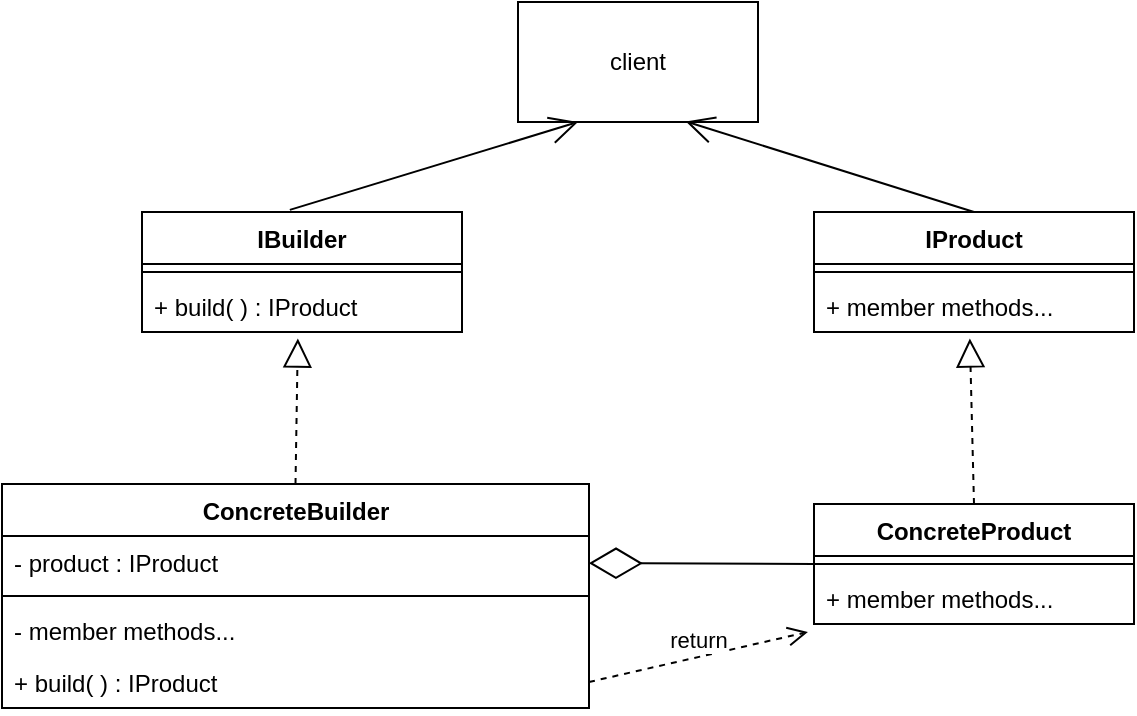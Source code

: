 <mxfile version="26.0.16" pages="2">
  <diagram id="C5RBs43oDa-KdzZeNtuy" name="theory">
    <mxGraphModel dx="1024" dy="499" grid="0" gridSize="10" guides="1" tooltips="1" connect="1" arrows="1" fold="1" page="1" pageScale="1" pageWidth="827" pageHeight="1169" math="0" shadow="0">
      <root>
        <mxCell id="WIyWlLk6GJQsqaUBKTNV-0" />
        <mxCell id="WIyWlLk6GJQsqaUBKTNV-1" parent="WIyWlLk6GJQsqaUBKTNV-0" />
        <mxCell id="0mSVWusYjBxYVpm7WllX-0" value="IProduct" style="swimlane;fontStyle=1;align=center;verticalAlign=top;childLayout=stackLayout;horizontal=1;startSize=26;horizontalStack=0;resizeParent=1;resizeParentMax=0;resizeLast=0;collapsible=1;marginBottom=0;whiteSpace=wrap;html=1;" vertex="1" parent="WIyWlLk6GJQsqaUBKTNV-1">
          <mxGeometry x="722" y="327" width="160" height="60" as="geometry" />
        </mxCell>
        <mxCell id="0mSVWusYjBxYVpm7WllX-2" value="" style="line;strokeWidth=1;fillColor=none;align=left;verticalAlign=middle;spacingTop=-1;spacingLeft=3;spacingRight=3;rotatable=0;labelPosition=right;points=[];portConstraint=eastwest;strokeColor=inherit;" vertex="1" parent="0mSVWusYjBxYVpm7WllX-0">
          <mxGeometry y="26" width="160" height="8" as="geometry" />
        </mxCell>
        <mxCell id="0mSVWusYjBxYVpm7WllX-3" value="+ member methods..." style="text;strokeColor=none;fillColor=none;align=left;verticalAlign=top;spacingLeft=4;spacingRight=4;overflow=hidden;rotatable=0;points=[[0,0.5],[1,0.5]];portConstraint=eastwest;whiteSpace=wrap;html=1;" vertex="1" parent="0mSVWusYjBxYVpm7WllX-0">
          <mxGeometry y="34" width="160" height="26" as="geometry" />
        </mxCell>
        <mxCell id="0mSVWusYjBxYVpm7WllX-4" value="ConcreteProduct" style="swimlane;fontStyle=1;align=center;verticalAlign=top;childLayout=stackLayout;horizontal=1;startSize=26;horizontalStack=0;resizeParent=1;resizeParentMax=0;resizeLast=0;collapsible=1;marginBottom=0;whiteSpace=wrap;html=1;" vertex="1" parent="WIyWlLk6GJQsqaUBKTNV-1">
          <mxGeometry x="722" y="473" width="160" height="60" as="geometry" />
        </mxCell>
        <mxCell id="0mSVWusYjBxYVpm7WllX-6" value="" style="line;strokeWidth=1;fillColor=none;align=left;verticalAlign=middle;spacingTop=-1;spacingLeft=3;spacingRight=3;rotatable=0;labelPosition=right;points=[];portConstraint=eastwest;strokeColor=inherit;" vertex="1" parent="0mSVWusYjBxYVpm7WllX-4">
          <mxGeometry y="26" width="160" height="8" as="geometry" />
        </mxCell>
        <mxCell id="0mSVWusYjBxYVpm7WllX-7" value="+ member methods..." style="text;strokeColor=none;fillColor=none;align=left;verticalAlign=top;spacingLeft=4;spacingRight=4;overflow=hidden;rotatable=0;points=[[0,0.5],[1,0.5]];portConstraint=eastwest;whiteSpace=wrap;html=1;" vertex="1" parent="0mSVWusYjBxYVpm7WllX-4">
          <mxGeometry y="34" width="160" height="26" as="geometry" />
        </mxCell>
        <mxCell id="0mSVWusYjBxYVpm7WllX-8" value="" style="endArrow=block;dashed=1;endFill=0;endSize=12;html=1;rounded=0;exitX=0.5;exitY=0;exitDx=0;exitDy=0;entryX=0.487;entryY=1.125;entryDx=0;entryDy=0;entryPerimeter=0;" edge="1" parent="WIyWlLk6GJQsqaUBKTNV-1" source="0mSVWusYjBxYVpm7WllX-4" target="0mSVWusYjBxYVpm7WllX-3">
          <mxGeometry width="160" relative="1" as="geometry">
            <mxPoint x="893" y="543" as="sourcePoint" />
            <mxPoint x="1053" y="543" as="targetPoint" />
          </mxGeometry>
        </mxCell>
        <mxCell id="0mSVWusYjBxYVpm7WllX-9" value="IBuilder" style="swimlane;fontStyle=1;align=center;verticalAlign=top;childLayout=stackLayout;horizontal=1;startSize=26;horizontalStack=0;resizeParent=1;resizeParentMax=0;resizeLast=0;collapsible=1;marginBottom=0;whiteSpace=wrap;html=1;" vertex="1" parent="WIyWlLk6GJQsqaUBKTNV-1">
          <mxGeometry x="386" y="327" width="160" height="60" as="geometry" />
        </mxCell>
        <mxCell id="0mSVWusYjBxYVpm7WllX-10" value="" style="line;strokeWidth=1;fillColor=none;align=left;verticalAlign=middle;spacingTop=-1;spacingLeft=3;spacingRight=3;rotatable=0;labelPosition=right;points=[];portConstraint=eastwest;strokeColor=inherit;" vertex="1" parent="0mSVWusYjBxYVpm7WllX-9">
          <mxGeometry y="26" width="160" height="8" as="geometry" />
        </mxCell>
        <mxCell id="0mSVWusYjBxYVpm7WllX-11" value="+ build( ) : IProduct" style="text;strokeColor=none;fillColor=none;align=left;verticalAlign=top;spacingLeft=4;spacingRight=4;overflow=hidden;rotatable=0;points=[[0,0.5],[1,0.5]];portConstraint=eastwest;whiteSpace=wrap;html=1;" vertex="1" parent="0mSVWusYjBxYVpm7WllX-9">
          <mxGeometry y="34" width="160" height="26" as="geometry" />
        </mxCell>
        <mxCell id="0mSVWusYjBxYVpm7WllX-12" value="ConcreteBuilder" style="swimlane;fontStyle=1;align=center;verticalAlign=top;childLayout=stackLayout;horizontal=1;startSize=26;horizontalStack=0;resizeParent=1;resizeParentMax=0;resizeLast=0;collapsible=1;marginBottom=0;whiteSpace=wrap;html=1;" vertex="1" parent="WIyWlLk6GJQsqaUBKTNV-1">
          <mxGeometry x="316" y="463" width="293.5" height="112" as="geometry" />
        </mxCell>
        <mxCell id="0mSVWusYjBxYVpm7WllX-16" value="- product : IProduct" style="text;strokeColor=none;fillColor=none;align=left;verticalAlign=top;spacingLeft=4;spacingRight=4;overflow=hidden;rotatable=0;points=[[0,0.5],[1,0.5]];portConstraint=eastwest;whiteSpace=wrap;html=1;" vertex="1" parent="0mSVWusYjBxYVpm7WllX-12">
          <mxGeometry y="26" width="293.5" height="26" as="geometry" />
        </mxCell>
        <mxCell id="0mSVWusYjBxYVpm7WllX-13" value="" style="line;strokeWidth=1;fillColor=none;align=left;verticalAlign=middle;spacingTop=-1;spacingLeft=3;spacingRight=3;rotatable=0;labelPosition=right;points=[];portConstraint=eastwest;strokeColor=inherit;" vertex="1" parent="0mSVWusYjBxYVpm7WllX-12">
          <mxGeometry y="52" width="293.5" height="8" as="geometry" />
        </mxCell>
        <mxCell id="0mSVWusYjBxYVpm7WllX-14" value="- member methods..." style="text;strokeColor=none;fillColor=none;align=left;verticalAlign=top;spacingLeft=4;spacingRight=4;overflow=hidden;rotatable=0;points=[[0,0.5],[1,0.5]];portConstraint=eastwest;whiteSpace=wrap;html=1;" vertex="1" parent="0mSVWusYjBxYVpm7WllX-12">
          <mxGeometry y="60" width="293.5" height="26" as="geometry" />
        </mxCell>
        <mxCell id="0mSVWusYjBxYVpm7WllX-19" value="+ build( ) : IProduct" style="text;strokeColor=none;fillColor=none;align=left;verticalAlign=top;spacingLeft=4;spacingRight=4;overflow=hidden;rotatable=0;points=[[0,0.5],[1,0.5]];portConstraint=eastwest;whiteSpace=wrap;html=1;" vertex="1" parent="0mSVWusYjBxYVpm7WllX-12">
          <mxGeometry y="86" width="293.5" height="26" as="geometry" />
        </mxCell>
        <mxCell id="0mSVWusYjBxYVpm7WllX-15" value="" style="endArrow=block;dashed=1;endFill=0;endSize=12;html=1;rounded=0;exitX=0.5;exitY=0;exitDx=0;exitDy=0;entryX=0.487;entryY=1.125;entryDx=0;entryDy=0;entryPerimeter=0;" edge="1" parent="WIyWlLk6GJQsqaUBKTNV-1" source="0mSVWusYjBxYVpm7WllX-12" target="0mSVWusYjBxYVpm7WllX-11">
          <mxGeometry width="160" relative="1" as="geometry">
            <mxPoint x="563" y="543" as="sourcePoint" />
            <mxPoint x="723" y="543" as="targetPoint" />
          </mxGeometry>
        </mxCell>
        <mxCell id="0mSVWusYjBxYVpm7WllX-20" value="client" style="rounded=0;whiteSpace=wrap;html=1;" vertex="1" parent="WIyWlLk6GJQsqaUBKTNV-1">
          <mxGeometry x="574" y="222" width="120" height="60" as="geometry" />
        </mxCell>
        <mxCell id="0mSVWusYjBxYVpm7WllX-21" value="" style="endArrow=diamondThin;endFill=0;endSize=24;html=1;rounded=0;exitX=0;exitY=0.5;exitDx=0;exitDy=0;" edge="1" parent="WIyWlLk6GJQsqaUBKTNV-1" source="0mSVWusYjBxYVpm7WllX-4" target="0mSVWusYjBxYVpm7WllX-16">
          <mxGeometry width="160" relative="1" as="geometry">
            <mxPoint x="721" y="505" as="sourcePoint" />
            <mxPoint x="711" y="352" as="targetPoint" />
          </mxGeometry>
        </mxCell>
        <mxCell id="0mSVWusYjBxYVpm7WllX-22" value="return" style="html=1;verticalAlign=bottom;endArrow=open;dashed=1;endSize=8;curved=0;rounded=0;exitX=1;exitY=0.5;exitDx=0;exitDy=0;entryX=-0.019;entryY=1.154;entryDx=0;entryDy=0;entryPerimeter=0;" edge="1" parent="WIyWlLk6GJQsqaUBKTNV-1" source="0mSVWusYjBxYVpm7WllX-19" target="0mSVWusYjBxYVpm7WllX-7">
          <mxGeometry relative="1" as="geometry">
            <mxPoint x="524" y="726" as="sourcePoint" />
            <mxPoint x="444" y="726" as="targetPoint" />
          </mxGeometry>
        </mxCell>
        <mxCell id="0mSVWusYjBxYVpm7WllX-24" value="" style="endArrow=open;endFill=1;endSize=12;html=1;rounded=0;entryX=0.25;entryY=1;entryDx=0;entryDy=0;exitX=0.462;exitY=-0.018;exitDx=0;exitDy=0;exitPerimeter=0;" edge="1" parent="WIyWlLk6GJQsqaUBKTNV-1" source="0mSVWusYjBxYVpm7WllX-9" target="0mSVWusYjBxYVpm7WllX-20">
          <mxGeometry width="160" relative="1" as="geometry">
            <mxPoint x="597" y="234" as="sourcePoint" />
            <mxPoint x="419" y="178" as="targetPoint" />
          </mxGeometry>
        </mxCell>
        <mxCell id="0mSVWusYjBxYVpm7WllX-25" value="" style="endArrow=open;endFill=1;endSize=12;html=1;rounded=0;exitX=0.5;exitY=0;exitDx=0;exitDy=0;entryX=0.699;entryY=0.995;entryDx=0;entryDy=0;entryPerimeter=0;" edge="1" parent="WIyWlLk6GJQsqaUBKTNV-1" source="0mSVWusYjBxYVpm7WllX-0" target="0mSVWusYjBxYVpm7WllX-20">
          <mxGeometry width="160" relative="1" as="geometry">
            <mxPoint x="313" y="442" as="sourcePoint" />
            <mxPoint x="473" y="442" as="targetPoint" />
          </mxGeometry>
        </mxCell>
      </root>
    </mxGraphModel>
  </diagram>
  <diagram id="hxaCKCF0SJqv9T6rKnqF" name="app">
    <mxGraphModel dx="775" dy="378" grid="0" gridSize="10" guides="1" tooltips="1" connect="1" arrows="1" fold="1" page="1" pageScale="1" pageWidth="850" pageHeight="1100" math="0" shadow="0">
      <root>
        <mxCell id="0" />
        <mxCell id="1" parent="0" />
        <mxCell id="OgXrERW6iNx65XjbAF38-1" value="ISignupDialog" style="swimlane;fontStyle=1;align=center;verticalAlign=top;childLayout=stackLayout;horizontal=1;startSize=26;horizontalStack=0;resizeParent=1;resizeParentMax=0;resizeLast=0;collapsible=1;marginBottom=0;whiteSpace=wrap;html=1;" vertex="1" parent="1">
          <mxGeometry x="571" y="350" width="160" height="60" as="geometry" />
        </mxCell>
        <mxCell id="OgXrERW6iNx65XjbAF38-2" value="" style="line;strokeWidth=1;fillColor=none;align=left;verticalAlign=middle;spacingTop=-1;spacingLeft=3;spacingRight=3;rotatable=0;labelPosition=right;points=[];portConstraint=eastwest;strokeColor=inherit;" vertex="1" parent="OgXrERW6iNx65XjbAF38-1">
          <mxGeometry y="26" width="160" height="8" as="geometry" />
        </mxCell>
        <mxCell id="OgXrERW6iNx65XjbAF38-3" value="+ add_widget( widget )" style="text;strokeColor=none;fillColor=none;align=left;verticalAlign=top;spacingLeft=4;spacingRight=4;overflow=hidden;rotatable=0;points=[[0,0.5],[1,0.5]];portConstraint=eastwest;whiteSpace=wrap;html=1;" vertex="1" parent="OgXrERW6iNx65XjbAF38-1">
          <mxGeometry y="34" width="160" height="26" as="geometry" />
        </mxCell>
        <mxCell id="OgXrERW6iNx65XjbAF38-4" value="SignupDialog" style="swimlane;fontStyle=1;align=center;verticalAlign=top;childLayout=stackLayout;horizontal=1;startSize=26;horizontalStack=0;resizeParent=1;resizeParentMax=0;resizeLast=0;collapsible=1;marginBottom=0;whiteSpace=wrap;html=1;" vertex="1" parent="1">
          <mxGeometry x="571" y="496" width="160" height="60" as="geometry" />
        </mxCell>
        <mxCell id="OgXrERW6iNx65XjbAF38-5" value="" style="line;strokeWidth=1;fillColor=none;align=left;verticalAlign=middle;spacingTop=-1;spacingLeft=3;spacingRight=3;rotatable=0;labelPosition=right;points=[];portConstraint=eastwest;strokeColor=inherit;" vertex="1" parent="OgXrERW6iNx65XjbAF38-4">
          <mxGeometry y="26" width="160" height="8" as="geometry" />
        </mxCell>
        <mxCell id="OgXrERW6iNx65XjbAF38-6" value="+ add_widget( widget )" style="text;strokeColor=none;fillColor=none;align=left;verticalAlign=top;spacingLeft=4;spacingRight=4;overflow=hidden;rotatable=0;points=[[0,0.5],[1,0.5]];portConstraint=eastwest;whiteSpace=wrap;html=1;" vertex="1" parent="OgXrERW6iNx65XjbAF38-4">
          <mxGeometry y="34" width="160" height="26" as="geometry" />
        </mxCell>
        <mxCell id="OgXrERW6iNx65XjbAF38-7" value="" style="endArrow=block;dashed=1;endFill=0;endSize=12;html=1;rounded=0;exitX=0.5;exitY=0;exitDx=0;exitDy=0;entryX=0.487;entryY=1.125;entryDx=0;entryDy=0;entryPerimeter=0;" edge="1" parent="1" source="OgXrERW6iNx65XjbAF38-4" target="OgXrERW6iNx65XjbAF38-3">
          <mxGeometry width="160" relative="1" as="geometry">
            <mxPoint x="742" y="566" as="sourcePoint" />
            <mxPoint x="902" y="566" as="targetPoint" />
          </mxGeometry>
        </mxCell>
        <mxCell id="OgXrERW6iNx65XjbAF38-8" value="ISignupDialogBuilder" style="swimlane;fontStyle=1;align=center;verticalAlign=top;childLayout=stackLayout;horizontal=1;startSize=26;horizontalStack=0;resizeParent=1;resizeParentMax=0;resizeLast=0;collapsible=1;marginBottom=0;whiteSpace=wrap;html=1;" vertex="1" parent="1">
          <mxGeometry x="235" y="350" width="160" height="60" as="geometry" />
        </mxCell>
        <mxCell id="OgXrERW6iNx65XjbAF38-9" value="" style="line;strokeWidth=1;fillColor=none;align=left;verticalAlign=middle;spacingTop=-1;spacingLeft=3;spacingRight=3;rotatable=0;labelPosition=right;points=[];portConstraint=eastwest;strokeColor=inherit;" vertex="1" parent="OgXrERW6iNx65XjbAF38-8">
          <mxGeometry y="26" width="160" height="8" as="geometry" />
        </mxCell>
        <mxCell id="OgXrERW6iNx65XjbAF38-10" value="+ build( ) : ISignupDialog" style="text;strokeColor=none;fillColor=none;align=left;verticalAlign=top;spacingLeft=4;spacingRight=4;overflow=hidden;rotatable=0;points=[[0,0.5],[1,0.5]];portConstraint=eastwest;whiteSpace=wrap;html=1;" vertex="1" parent="OgXrERW6iNx65XjbAF38-8">
          <mxGeometry y="34" width="160" height="26" as="geometry" />
        </mxCell>
        <mxCell id="OgXrERW6iNx65XjbAF38-11" value="SignupDialogBuilderV1" style="swimlane;fontStyle=1;align=center;verticalAlign=top;childLayout=stackLayout;horizontal=1;startSize=26;horizontalStack=0;resizeParent=1;resizeParentMax=0;resizeLast=0;collapsible=1;marginBottom=0;whiteSpace=wrap;html=1;" vertex="1" parent="1">
          <mxGeometry x="165" y="486" width="293.5" height="164" as="geometry" />
        </mxCell>
        <mxCell id="OgXrERW6iNx65XjbAF38-12" value="- signup_dialog : ISignupDialog" style="text;strokeColor=none;fillColor=none;align=left;verticalAlign=top;spacingLeft=4;spacingRight=4;overflow=hidden;rotatable=0;points=[[0,0.5],[1,0.5]];portConstraint=eastwest;whiteSpace=wrap;html=1;" vertex="1" parent="OgXrERW6iNx65XjbAF38-11">
          <mxGeometry y="26" width="293.5" height="26" as="geometry" />
        </mxCell>
        <mxCell id="OgXrERW6iNx65XjbAF38-13" value="" style="line;strokeWidth=1;fillColor=none;align=left;verticalAlign=middle;spacingTop=-1;spacingLeft=3;spacingRight=3;rotatable=0;labelPosition=right;points=[];portConstraint=eastwest;strokeColor=inherit;" vertex="1" parent="OgXrERW6iNx65XjbAF38-11">
          <mxGeometry y="52" width="293.5" height="8" as="geometry" />
        </mxCell>
        <mxCell id="OgXrERW6iNx65XjbAF38-14" value="- build_logo( widget ) : SignupDialogBuilderV1" style="text;strokeColor=none;fillColor=none;align=left;verticalAlign=top;spacingLeft=4;spacingRight=4;overflow=hidden;rotatable=0;points=[[0,0.5],[1,0.5]];portConstraint=eastwest;whiteSpace=wrap;html=1;" vertex="1" parent="OgXrERW6iNx65XjbAF38-11">
          <mxGeometry y="60" width="293.5" height="26" as="geometry" />
        </mxCell>
        <mxCell id="OgXrERW6iNx65XjbAF38-15" value="- build_input_fields( widget ) : SignupBuilderV1" style="text;strokeColor=none;fillColor=none;align=left;verticalAlign=top;spacingLeft=4;spacingRight=4;overflow=hidden;rotatable=0;points=[[0,0.5],[1,0.5]];portConstraint=eastwest;whiteSpace=wrap;html=1;" vertex="1" parent="OgXrERW6iNx65XjbAF38-11">
          <mxGeometry y="86" width="293.5" height="26" as="geometry" />
        </mxCell>
        <mxCell id="OgXrERW6iNx65XjbAF38-16" value="- build_button( widget ) : SignupBuilderV1" style="text;strokeColor=none;fillColor=none;align=left;verticalAlign=top;spacingLeft=4;spacingRight=4;overflow=hidden;rotatable=0;points=[[0,0.5],[1,0.5]];portConstraint=eastwest;whiteSpace=wrap;html=1;" vertex="1" parent="OgXrERW6iNx65XjbAF38-11">
          <mxGeometry y="112" width="293.5" height="26" as="geometry" />
        </mxCell>
        <mxCell id="OgXrERW6iNx65XjbAF38-17" value="+ build( ) : ISignupDialog" style="text;strokeColor=none;fillColor=none;align=left;verticalAlign=top;spacingLeft=4;spacingRight=4;overflow=hidden;rotatable=0;points=[[0,0.5],[1,0.5]];portConstraint=eastwest;whiteSpace=wrap;html=1;" vertex="1" parent="OgXrERW6iNx65XjbAF38-11">
          <mxGeometry y="138" width="293.5" height="26" as="geometry" />
        </mxCell>
        <mxCell id="OgXrERW6iNx65XjbAF38-18" value="" style="endArrow=block;dashed=1;endFill=0;endSize=12;html=1;rounded=0;exitX=0.5;exitY=0;exitDx=0;exitDy=0;entryX=0.487;entryY=1.125;entryDx=0;entryDy=0;entryPerimeter=0;" edge="1" parent="1" source="OgXrERW6iNx65XjbAF38-11" target="OgXrERW6iNx65XjbAF38-10">
          <mxGeometry width="160" relative="1" as="geometry">
            <mxPoint x="412" y="566" as="sourcePoint" />
            <mxPoint x="572" y="566" as="targetPoint" />
          </mxGeometry>
        </mxCell>
        <mxCell id="OgXrERW6iNx65XjbAF38-19" value="client" style="rounded=0;whiteSpace=wrap;html=1;" vertex="1" parent="1">
          <mxGeometry x="423" y="245" width="120" height="60" as="geometry" />
        </mxCell>
        <mxCell id="OgXrERW6iNx65XjbAF38-20" value="" style="endArrow=diamondThin;endFill=0;endSize=24;html=1;rounded=0;exitX=0;exitY=0.5;exitDx=0;exitDy=0;" edge="1" parent="1" source="OgXrERW6iNx65XjbAF38-4" target="OgXrERW6iNx65XjbAF38-12">
          <mxGeometry width="160" relative="1" as="geometry">
            <mxPoint x="570" y="528" as="sourcePoint" />
            <mxPoint x="560" y="375" as="targetPoint" />
          </mxGeometry>
        </mxCell>
        <mxCell id="OgXrERW6iNx65XjbAF38-21" value="return" style="html=1;verticalAlign=bottom;endArrow=open;dashed=1;endSize=8;curved=0;rounded=0;exitX=1;exitY=0.5;exitDx=0;exitDy=0;entryX=-0.019;entryY=1.154;entryDx=0;entryDy=0;entryPerimeter=0;" edge="1" parent="1" source="OgXrERW6iNx65XjbAF38-17" target="OgXrERW6iNx65XjbAF38-6">
          <mxGeometry relative="1" as="geometry">
            <mxPoint x="373" y="749" as="sourcePoint" />
            <mxPoint x="293" y="749" as="targetPoint" />
          </mxGeometry>
        </mxCell>
        <mxCell id="OgXrERW6iNx65XjbAF38-22" value="" style="endArrow=open;endFill=1;endSize=12;html=1;rounded=0;entryX=0.25;entryY=1;entryDx=0;entryDy=0;exitX=0.462;exitY=-0.018;exitDx=0;exitDy=0;exitPerimeter=0;" edge="1" parent="1" source="OgXrERW6iNx65XjbAF38-8" target="OgXrERW6iNx65XjbAF38-19">
          <mxGeometry width="160" relative="1" as="geometry">
            <mxPoint x="446" y="257" as="sourcePoint" />
            <mxPoint x="268" y="201" as="targetPoint" />
          </mxGeometry>
        </mxCell>
        <mxCell id="OgXrERW6iNx65XjbAF38-23" value="" style="endArrow=open;endFill=1;endSize=12;html=1;rounded=0;exitX=0.5;exitY=0;exitDx=0;exitDy=0;entryX=0.699;entryY=0.995;entryDx=0;entryDy=0;entryPerimeter=0;" edge="1" parent="1" source="OgXrERW6iNx65XjbAF38-1" target="OgXrERW6iNx65XjbAF38-19">
          <mxGeometry width="160" relative="1" as="geometry">
            <mxPoint x="162" y="465" as="sourcePoint" />
            <mxPoint x="322" y="465" as="targetPoint" />
          </mxGeometry>
        </mxCell>
      </root>
    </mxGraphModel>
  </diagram>
</mxfile>
